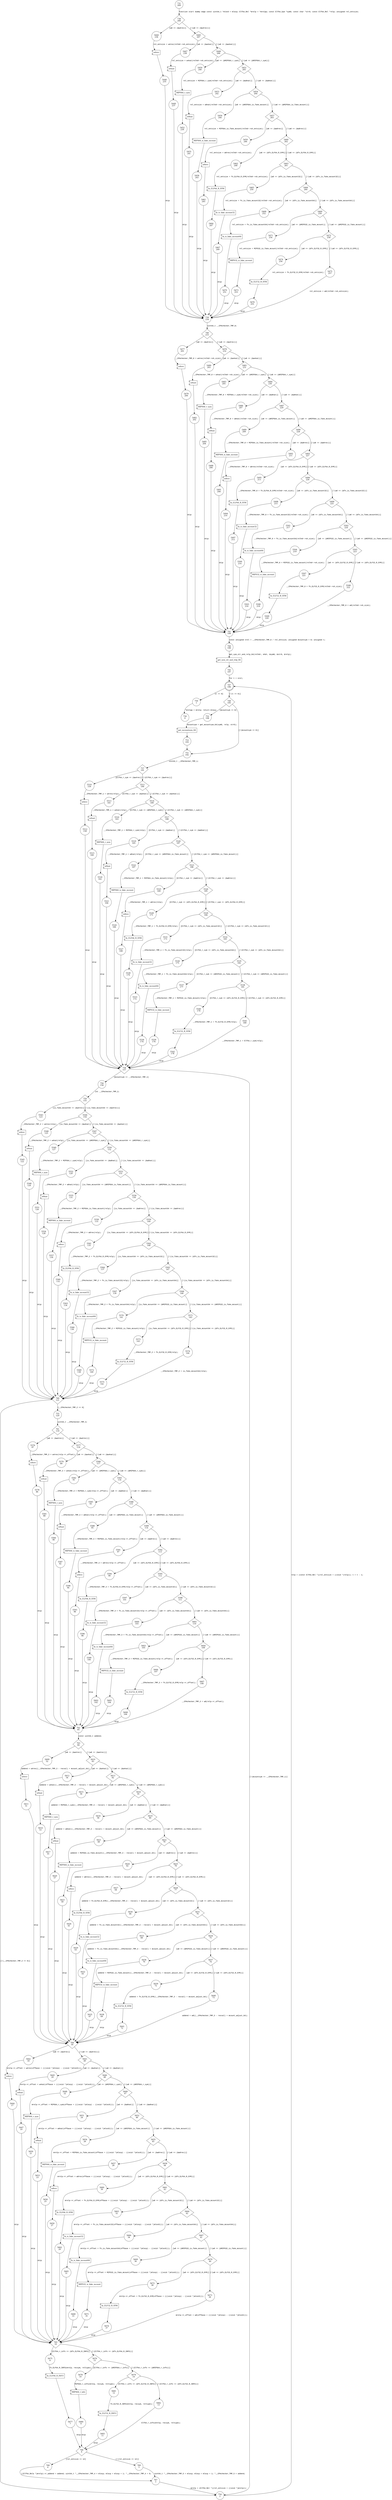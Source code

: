 digraph sift64_rel_mcount {
731 [shape="circle" label="731\n269"]
738 [shape="diamond" label="738\n268"]
5444 [shape="circle" label="5444\n236"]
5445 [shape="diamond" label="5445\n267"]
5447 [shape="circle" label="5447\n238"]
5448 [shape="diamond" label="5448\n266"]
5450 [shape="circle" label="5450\n240"]
5451 [shape="diamond" label="5451\n265"]
5453 [shape="circle" label="5453\n242"]
5454 [shape="diamond" label="5454\n264"]
5456 [shape="circle" label="5456\n244"]
5457 [shape="diamond" label="5457\n263"]
5459 [shape="circle" label="5459\n246"]
5460 [shape="diamond" label="5460\n262"]
5462 [shape="circle" label="5462\n248"]
5463 [shape="diamond" label="5463\n261"]
5465 [shape="circle" label="5465\n250"]
5466 [shape="diamond" label="5466\n260"]
5468 [shape="circle" label="5468\n252"]
5469 [shape="diamond" label="5469\n259"]
5471 [shape="circle" label="5471\n254"]
5472 [shape="diamond" label="5472\n258"]
5474 [shape="circle" label="5474\n256"]
5475 [shape="circle" label="5475\n257"]
739 [shape="circle" label="739\n234"]
740 [shape="diamond" label="740\n233"]
5477 [shape="circle" label="5477\n201"]
5478 [shape="diamond" label="5478\n232"]
5480 [shape="circle" label="5480\n203"]
5481 [shape="diamond" label="5481\n231"]
5483 [shape="circle" label="5483\n205"]
5484 [shape="diamond" label="5484\n230"]
5486 [shape="circle" label="5486\n207"]
5487 [shape="diamond" label="5487\n229"]
5489 [shape="circle" label="5489\n209"]
5490 [shape="diamond" label="5490\n228"]
5492 [shape="circle" label="5492\n211"]
5493 [shape="diamond" label="5493\n227"]
5495 [shape="circle" label="5495\n213"]
5496 [shape="diamond" label="5496\n226"]
5498 [shape="circle" label="5498\n215"]
5499 [shape="diamond" label="5499\n225"]
5501 [shape="circle" label="5501\n217"]
5502 [shape="diamond" label="5502\n224"]
5504 [shape="circle" label="5504\n219"]
5505 [shape="diamond" label="5505\n223"]
5507 [shape="circle" label="5507\n221"]
5508 [shape="circle" label="5508\n222"]
741 [shape="circle" label="741\n199"]
744 [shape="circle" label="744\n198"]
745 [shape="circle" label="745\n197"]
747 [shape="doublecircle" label="747\n196"]
750 [shape="circle" label="750\n1"]
749 [shape="diamond" label="749\n195"]
752 [shape="circle" label="752\n194"]
751 [shape="circle" label="751\n192"]
757 [shape="diamond" label="757\n191"]
5510 [shape="circle" label="5510\n159"]
5511 [shape="diamond" label="5511\n190"]
5513 [shape="circle" label="5513\n161"]
5514 [shape="diamond" label="5514\n189"]
5516 [shape="circle" label="5516\n163"]
5517 [shape="diamond" label="5517\n188"]
5519 [shape="circle" label="5519\n165"]
5520 [shape="diamond" label="5520\n187"]
5522 [shape="circle" label="5522\n167"]
5523 [shape="diamond" label="5523\n186"]
5525 [shape="circle" label="5525\n169"]
5526 [shape="diamond" label="5526\n185"]
5528 [shape="circle" label="5528\n171"]
5529 [shape="diamond" label="5529\n184"]
5531 [shape="circle" label="5531\n173"]
5532 [shape="diamond" label="5532\n183"]
5534 [shape="circle" label="5534\n175"]
5535 [shape="diamond" label="5535\n182"]
5537 [shape="circle" label="5537\n177"]
5538 [shape="diamond" label="5538\n181"]
5540 [shape="circle" label="5540\n179"]
5541 [shape="circle" label="5541\n180"]
758 [shape="diamond" label="758\n157"]
756 [shape="circle" label="756\n156"]
754 [shape="circle" label="754\n2"]
759 [shape="diamond" label="759\n155"]
5543 [shape="circle" label="5543\n123"]
5544 [shape="diamond" label="5544\n154"]
5546 [shape="circle" label="5546\n125"]
5547 [shape="diamond" label="5547\n153"]
5549 [shape="circle" label="5549\n127"]
5550 [shape="diamond" label="5550\n152"]
5552 [shape="circle" label="5552\n129"]
5553 [shape="diamond" label="5553\n151"]
5555 [shape="circle" label="5555\n131"]
5556 [shape="diamond" label="5556\n150"]
5558 [shape="circle" label="5558\n133"]
5559 [shape="diamond" label="5559\n149"]
5561 [shape="circle" label="5561\n135"]
5562 [shape="diamond" label="5562\n148"]
5564 [shape="circle" label="5564\n137"]
5565 [shape="diamond" label="5565\n147"]
5567 [shape="circle" label="5567\n139"]
5568 [shape="diamond" label="5568\n146"]
5570 [shape="circle" label="5570\n141"]
5571 [shape="diamond" label="5571\n145"]
5573 [shape="circle" label="5573\n143"]
5574 [shape="circle" label="5574\n144"]
760 [shape="diamond" label="760\n121"]
755 [shape="circle" label="755\n120"]
761 [shape="diamond" label="761\n119"]
5576 [shape="circle" label="5576\n87"]
5577 [shape="diamond" label="5577\n118"]
5579 [shape="circle" label="5579\n89"]
5580 [shape="diamond" label="5580\n117"]
5582 [shape="circle" label="5582\n91"]
5583 [shape="diamond" label="5583\n116"]
5585 [shape="circle" label="5585\n93"]
5586 [shape="diamond" label="5586\n115"]
5588 [shape="circle" label="5588\n95"]
5589 [shape="diamond" label="5589\n114"]
5591 [shape="circle" label="5591\n97"]
5592 [shape="diamond" label="5592\n113"]
5594 [shape="circle" label="5594\n99"]
5595 [shape="diamond" label="5595\n112"]
5597 [shape="circle" label="5597\n101"]
5598 [shape="diamond" label="5598\n111"]
5600 [shape="circle" label="5600\n103"]
5601 [shape="diamond" label="5601\n110"]
5603 [shape="circle" label="5603\n105"]
5604 [shape="diamond" label="5604\n109"]
5606 [shape="circle" label="5606\n107"]
5607 [shape="circle" label="5607\n108"]
762 [shape="circle" label="762\n85"]
763 [shape="diamond" label="763\n84"]
5609 [shape="circle" label="5609\n52"]
5610 [shape="diamond" label="5610\n83"]
5612 [shape="circle" label="5612\n54"]
5613 [shape="diamond" label="5613\n82"]
5615 [shape="circle" label="5615\n56"]
5616 [shape="diamond" label="5616\n81"]
5618 [shape="circle" label="5618\n58"]
5619 [shape="diamond" label="5619\n80"]
5621 [shape="circle" label="5621\n60"]
5622 [shape="diamond" label="5622\n79"]
5624 [shape="circle" label="5624\n62"]
5625 [shape="diamond" label="5625\n78"]
5627 [shape="circle" label="5627\n64"]
5628 [shape="diamond" label="5628\n77"]
5630 [shape="circle" label="5630\n66"]
5631 [shape="diamond" label="5631\n76"]
5633 [shape="circle" label="5633\n68"]
5634 [shape="diamond" label="5634\n75"]
5636 [shape="circle" label="5636\n70"]
5637 [shape="diamond" label="5637\n74"]
5639 [shape="circle" label="5639\n72"]
5640 [shape="circle" label="5640\n73"]
764 [shape="diamond" label="764\n50"]
5642 [shape="circle" label="5642\n18"]
5643 [shape="diamond" label="5643\n49"]
5645 [shape="circle" label="5645\n20"]
5646 [shape="diamond" label="5646\n48"]
5648 [shape="circle" label="5648\n22"]
5649 [shape="diamond" label="5649\n47"]
5651 [shape="circle" label="5651\n24"]
5652 [shape="diamond" label="5652\n46"]
5654 [shape="circle" label="5654\n26"]
5655 [shape="diamond" label="5655\n45"]
5657 [shape="circle" label="5657\n28"]
5658 [shape="diamond" label="5658\n44"]
5660 [shape="circle" label="5660\n30"]
5661 [shape="diamond" label="5661\n43"]
5663 [shape="circle" label="5663\n32"]
5664 [shape="diamond" label="5664\n42"]
5666 [shape="circle" label="5666\n34"]
5667 [shape="diamond" label="5667\n41"]
5669 [shape="circle" label="5669\n36"]
5670 [shape="diamond" label="5670\n40"]
5672 [shape="circle" label="5672\n38"]
5673 [shape="circle" label="5673\n39"]
765 [shape="diamond" label="765\n16"]
5675 [shape="circle" label="5675\n8"]
5676 [shape="diamond" label="5676\n15"]
5678 [shape="circle" label="5678\n10"]
5679 [shape="diamond" label="5679\n14"]
5681 [shape="circle" label="5681\n12"]
5682 [shape="circle" label="5682\n13"]
766 [shape="diamond" label="766\n6"]
768 [shape="circle" label="768\n4"]
769 [shape="circle" label="769\n5"]
767 [shape="circle" label="767\n3"]
5683 [shape="circle" label="5683\n11"]
5680 [shape="circle" label="5680\n9"]
5677 [shape="circle" label="5677\n7"]
5674 [shape="circle" label="5674\n37"]
5671 [shape="circle" label="5671\n35"]
5668 [shape="circle" label="5668\n33"]
5665 [shape="circle" label="5665\n31"]
5662 [shape="circle" label="5662\n29"]
5659 [shape="circle" label="5659\n27"]
5656 [shape="circle" label="5656\n25"]
5653 [shape="circle" label="5653\n23"]
5650 [shape="circle" label="5650\n21"]
5647 [shape="circle" label="5647\n19"]
5644 [shape="circle" label="5644\n17"]
5641 [shape="circle" label="5641\n71"]
5638 [shape="circle" label="5638\n69"]
5635 [shape="circle" label="5635\n67"]
5632 [shape="circle" label="5632\n65"]
5629 [shape="circle" label="5629\n63"]
5626 [shape="circle" label="5626\n61"]
5623 [shape="circle" label="5623\n59"]
5620 [shape="circle" label="5620\n57"]
5617 [shape="circle" label="5617\n55"]
5614 [shape="circle" label="5614\n53"]
5611 [shape="circle" label="5611\n51"]
5608 [shape="circle" label="5608\n106"]
5605 [shape="circle" label="5605\n104"]
5602 [shape="circle" label="5602\n102"]
5599 [shape="circle" label="5599\n100"]
5596 [shape="circle" label="5596\n98"]
5593 [shape="circle" label="5593\n96"]
5590 [shape="circle" label="5590\n94"]
5587 [shape="circle" label="5587\n92"]
5584 [shape="circle" label="5584\n90"]
5581 [shape="circle" label="5581\n88"]
5578 [shape="circle" label="5578\n86"]
5575 [shape="circle" label="5575\n142"]
5572 [shape="circle" label="5572\n140"]
5569 [shape="circle" label="5569\n138"]
5566 [shape="circle" label="5566\n136"]
5563 [shape="circle" label="5563\n134"]
5560 [shape="circle" label="5560\n132"]
5557 [shape="circle" label="5557\n130"]
5554 [shape="circle" label="5554\n128"]
5551 [shape="circle" label="5551\n126"]
5548 [shape="circle" label="5548\n124"]
5545 [shape="circle" label="5545\n122"]
5542 [shape="circle" label="5542\n178"]
5539 [shape="circle" label="5539\n176"]
5536 [shape="circle" label="5536\n174"]
5533 [shape="circle" label="5533\n172"]
5530 [shape="circle" label="5530\n170"]
5527 [shape="circle" label="5527\n168"]
5524 [shape="circle" label="5524\n166"]
5521 [shape="circle" label="5521\n164"]
5518 [shape="circle" label="5518\n162"]
5515 [shape="circle" label="5515\n160"]
5512 [shape="circle" label="5512\n158"]
753 [shape="circle" label="753\n193"]
730 [shape="circle" label="730\n0"]
5509 [shape="circle" label="5509\n220"]
5506 [shape="circle" label="5506\n218"]
5503 [shape="circle" label="5503\n216"]
5500 [shape="circle" label="5500\n214"]
5497 [shape="circle" label="5497\n212"]
5494 [shape="circle" label="5494\n210"]
5491 [shape="circle" label="5491\n208"]
5488 [shape="circle" label="5488\n206"]
5485 [shape="circle" label="5485\n204"]
5482 [shape="circle" label="5482\n202"]
5479 [shape="circle" label="5479\n200"]
5476 [shape="circle" label="5476\n255"]
5473 [shape="circle" label="5473\n253"]
5470 [shape="circle" label="5470\n251"]
5467 [shape="circle" label="5467\n249"]
5464 [shape="circle" label="5464\n247"]
5461 [shape="circle" label="5461\n245"]
5458 [shape="circle" label="5458\n243"]
5455 [shape="circle" label="5455\n241"]
5452 [shape="circle" label="5452\n239"]
5449 [shape="circle" label="5449\n237"]
5446 [shape="circle" label="5446\n235"]
731 -> 738 [label="Function start dummy edge const uint64_t *mloc0 = mlocp; Elf64_Rel *mrelp = *mrelpp; const Elf64_Sym *sym0; const char *str0; const Elf64_Rel *relp; unsigned rel_entsize;" fontname="Courier New"]
738 -> 5444 [label="[w8 == (&w4rev)]" fontname="Courier New"]
738 -> 5445 [label="[!(w8 == (&w4rev))]" fontname="Courier New"]
5445 -> 5447 [label="[w8 == (&w4nat)]" fontname="Courier New"]
5445 -> 5448 [label="[!(w8 == (&w4nat))]" fontname="Courier New"]
5448 -> 5450 [label="[w8 == (&MIPS64_r_sym)]" fontname="Courier New"]
5448 -> 5451 [label="[!(w8 == (&MIPS64_r_sym))]" fontname="Courier New"]
5451 -> 5453 [label="[w8 == (&w8nat)]" fontname="Courier New"]
5451 -> 5454 [label="[!(w8 == (&w8nat))]" fontname="Courier New"]
5454 -> 5456 [label="[w8 == (&MIPS64_is_fake_mcount)]" fontname="Courier New"]
5454 -> 5457 [label="[!(w8 == (&MIPS64_is_fake_mcount))]" fontname="Courier New"]
5457 -> 5459 [label="[w8 == (&w8rev)]" fontname="Courier New"]
5457 -> 5460 [label="[!(w8 == (&w8rev))]" fontname="Courier New"]
5460 -> 5462 [label="[w8 == (&fn_ELF64_R_SYM)]" fontname="Courier New"]
5460 -> 5463 [label="[!(w8 == (&fn_ELF64_R_SYM))]" fontname="Courier New"]
5463 -> 5465 [label="[w8 == (&fn_is_fake_mcount32)]" fontname="Courier New"]
5463 -> 5466 [label="[!(w8 == (&fn_is_fake_mcount32))]" fontname="Courier New"]
5466 -> 5468 [label="[w8 == (&fn_is_fake_mcount64)]" fontname="Courier New"]
5466 -> 5469 [label="[!(w8 == (&fn_is_fake_mcount64))]" fontname="Courier New"]
5469 -> 5471 [label="[w8 == (&MIPS32_is_fake_mcount)]" fontname="Courier New"]
5469 -> 5472 [label="[!(w8 == (&MIPS32_is_fake_mcount))]" fontname="Courier New"]
5472 -> 5474 [label="[w8 == (&fn_ELF32_R_SYM)]" fontname="Courier New"]
5472 -> 5475 [label="[!(w8 == (&fn_ELF32_R_SYM))]" fontname="Courier New"]
739 -> 740 [label="uint64_t __CPAchecker_TMP_0;" fontname="Courier New"]
740 -> 5477 [label="[w8 == (&w4rev)]" fontname="Courier New"]
740 -> 5478 [label="[!(w8 == (&w4rev))]" fontname="Courier New"]
5478 -> 5480 [label="[w8 == (&w4nat)]" fontname="Courier New"]
5478 -> 5481 [label="[!(w8 == (&w4nat))]" fontname="Courier New"]
5481 -> 5483 [label="[w8 == (&MIPS64_r_sym)]" fontname="Courier New"]
5481 -> 5484 [label="[!(w8 == (&MIPS64_r_sym))]" fontname="Courier New"]
5484 -> 5486 [label="[w8 == (&w8nat)]" fontname="Courier New"]
5484 -> 5487 [label="[!(w8 == (&w8nat))]" fontname="Courier New"]
5487 -> 5489 [label="[w8 == (&MIPS64_is_fake_mcount)]" fontname="Courier New"]
5487 -> 5490 [label="[!(w8 == (&MIPS64_is_fake_mcount))]" fontname="Courier New"]
5490 -> 5492 [label="[w8 == (&w8rev)]" fontname="Courier New"]
5490 -> 5493 [label="[!(w8 == (&w8rev))]" fontname="Courier New"]
5493 -> 5495 [label="[w8 == (&fn_ELF64_R_SYM)]" fontname="Courier New"]
5493 -> 5496 [label="[!(w8 == (&fn_ELF64_R_SYM))]" fontname="Courier New"]
5496 -> 5498 [label="[w8 == (&fn_is_fake_mcount32)]" fontname="Courier New"]
5496 -> 5499 [label="[!(w8 == (&fn_is_fake_mcount32))]" fontname="Courier New"]
5499 -> 5501 [label="[w8 == (&fn_is_fake_mcount64)]" fontname="Courier New"]
5499 -> 5502 [label="[!(w8 == (&fn_is_fake_mcount64))]" fontname="Courier New"]
5502 -> 5504 [label="[w8 == (&MIPS32_is_fake_mcount)]" fontname="Courier New"]
5502 -> 5505 [label="[!(w8 == (&MIPS32_is_fake_mcount))]" fontname="Courier New"]
5505 -> 5507 [label="[w8 == (&fn_ELF32_R_SYM)]" fontname="Courier New"]
5505 -> 5508 [label="[!(w8 == (&fn_ELF32_R_SYM))]" fontname="Courier New"]
741 -> 744 [label="const unsigned nrel = __CPAchecker_TMP_0 / rel_entsize; unsigned mcountsym = 0; unsigned t;" fontname="Courier New"]
101477 [shape="component" label="get_sym_str_and_relp_64"]
744 -> 101477 [label="get_sym_str_and_relp_64(relhdr, ehdr, &sym0, &str0, &relp);" fontname="Courier New"]
101477 -> 745 [label="" fontname="Courier New"]
747 -> 750 [label="[t == 0]" fontname="Courier New"]
747 -> 749 [label="[!(t == 0)]" fontname="Courier New"]
749 -> 752 [label="[mcountsym == 0]" fontname="Courier New"]
749 -> 751 [label="[!(mcountsym == 0)]" fontname="Courier New"]
751 -> 757 [label="uint64_t __CPAchecker_TMP_1;" fontname="Courier New"]
757 -> 5510 [label="[Elf64_r_sym == (&w4rev)]" fontname="Courier New"]
757 -> 5511 [label="[!(Elf64_r_sym == (&w4rev))]" fontname="Courier New"]
5511 -> 5513 [label="[Elf64_r_sym == (&w4nat)]" fontname="Courier New"]
5511 -> 5514 [label="[!(Elf64_r_sym == (&w4nat))]" fontname="Courier New"]
5514 -> 5516 [label="[Elf64_r_sym == (&MIPS64_r_sym)]" fontname="Courier New"]
5514 -> 5517 [label="[!(Elf64_r_sym == (&MIPS64_r_sym))]" fontname="Courier New"]
5517 -> 5519 [label="[Elf64_r_sym == (&w8nat)]" fontname="Courier New"]
5517 -> 5520 [label="[!(Elf64_r_sym == (&w8nat))]" fontname="Courier New"]
5520 -> 5522 [label="[Elf64_r_sym == (&MIPS64_is_fake_mcount)]" fontname="Courier New"]
5520 -> 5523 [label="[!(Elf64_r_sym == (&MIPS64_is_fake_mcount))]" fontname="Courier New"]
5523 -> 5525 [label="[Elf64_r_sym == (&w8rev)]" fontname="Courier New"]
5523 -> 5526 [label="[!(Elf64_r_sym == (&w8rev))]" fontname="Courier New"]
5526 -> 5528 [label="[Elf64_r_sym == (&fn_ELF64_R_SYM)]" fontname="Courier New"]
5526 -> 5529 [label="[!(Elf64_r_sym == (&fn_ELF64_R_SYM))]" fontname="Courier New"]
5529 -> 5531 [label="[Elf64_r_sym == (&fn_is_fake_mcount32)]" fontname="Courier New"]
5529 -> 5532 [label="[!(Elf64_r_sym == (&fn_is_fake_mcount32))]" fontname="Courier New"]
5532 -> 5534 [label="[Elf64_r_sym == (&fn_is_fake_mcount64)]" fontname="Courier New"]
5532 -> 5535 [label="[!(Elf64_r_sym == (&fn_is_fake_mcount64))]" fontname="Courier New"]
5535 -> 5537 [label="[Elf64_r_sym == (&MIPS32_is_fake_mcount)]" fontname="Courier New"]
5535 -> 5538 [label="[!(Elf64_r_sym == (&MIPS32_is_fake_mcount))]" fontname="Courier New"]
5538 -> 5540 [label="[Elf64_r_sym == (&fn_ELF32_R_SYM)]" fontname="Courier New"]
5538 -> 5541 [label="[!(Elf64_r_sym == (&fn_ELF32_R_SYM))]" fontname="Courier New"]
758 -> 756 [label="[mcountsym == __CPAchecker_TMP_1]" fontname="Courier New"]
758 -> 754 [label="[!(mcountsym == __CPAchecker_TMP_1)]" fontname="Courier New"]
754 -> 747 [label="relp = (const Elf64_Rel *)(rel_entsize + ((void *)relp)); t = t - 1;" fontname="Courier New"]
759 -> 5543 [label="[is_fake_mcount64 == (&w4rev)]" fontname="Courier New"]
759 -> 5544 [label="[!(is_fake_mcount64 == (&w4rev))]" fontname="Courier New"]
5544 -> 5546 [label="[is_fake_mcount64 == (&w4nat)]" fontname="Courier New"]
5544 -> 5547 [label="[!(is_fake_mcount64 == (&w4nat))]" fontname="Courier New"]
5547 -> 5549 [label="[is_fake_mcount64 == (&MIPS64_r_sym)]" fontname="Courier New"]
5547 -> 5550 [label="[!(is_fake_mcount64 == (&MIPS64_r_sym))]" fontname="Courier New"]
5550 -> 5552 [label="[is_fake_mcount64 == (&w8nat)]" fontname="Courier New"]
5550 -> 5553 [label="[!(is_fake_mcount64 == (&w8nat))]" fontname="Courier New"]
5553 -> 5555 [label="[is_fake_mcount64 == (&MIPS64_is_fake_mcount)]" fontname="Courier New"]
5553 -> 5556 [label="[!(is_fake_mcount64 == (&MIPS64_is_fake_mcount))]" fontname="Courier New"]
5556 -> 5558 [label="[is_fake_mcount64 == (&w8rev)]" fontname="Courier New"]
5556 -> 5559 [label="[!(is_fake_mcount64 == (&w8rev))]" fontname="Courier New"]
5559 -> 5561 [label="[is_fake_mcount64 == (&fn_ELF64_R_SYM)]" fontname="Courier New"]
5559 -> 5562 [label="[!(is_fake_mcount64 == (&fn_ELF64_R_SYM))]" fontname="Courier New"]
5562 -> 5564 [label="[is_fake_mcount64 == (&fn_is_fake_mcount32)]" fontname="Courier New"]
5562 -> 5565 [label="[!(is_fake_mcount64 == (&fn_is_fake_mcount32))]" fontname="Courier New"]
5565 -> 5567 [label="[is_fake_mcount64 == (&fn_is_fake_mcount64)]" fontname="Courier New"]
5565 -> 5568 [label="[!(is_fake_mcount64 == (&fn_is_fake_mcount64))]" fontname="Courier New"]
5568 -> 5570 [label="[is_fake_mcount64 == (&MIPS32_is_fake_mcount)]" fontname="Courier New"]
5568 -> 5571 [label="[!(is_fake_mcount64 == (&MIPS32_is_fake_mcount))]" fontname="Courier New"]
5571 -> 5573 [label="[is_fake_mcount64 == (&fn_ELF32_R_SYM)]" fontname="Courier New"]
5571 -> 5574 [label="[!(is_fake_mcount64 == (&fn_ELF32_R_SYM))]" fontname="Courier New"]
760 -> 755 [label="[__CPAchecker_TMP_2 == 0]" fontname="Courier New"]
760 -> 754 [label="[!(__CPAchecker_TMP_2 == 0)]" fontname="Courier New"]
761 -> 5576 [label="[w8 == (&w4rev)]" fontname="Courier New"]
761 -> 5577 [label="[!(w8 == (&w4rev))]" fontname="Courier New"]
5577 -> 5579 [label="[w8 == (&w4nat)]" fontname="Courier New"]
5577 -> 5580 [label="[!(w8 == (&w4nat))]" fontname="Courier New"]
5580 -> 5582 [label="[w8 == (&MIPS64_r_sym)]" fontname="Courier New"]
5580 -> 5583 [label="[!(w8 == (&MIPS64_r_sym))]" fontname="Courier New"]
5583 -> 5585 [label="[w8 == (&w8nat)]" fontname="Courier New"]
5583 -> 5586 [label="[!(w8 == (&w8nat))]" fontname="Courier New"]
5586 -> 5588 [label="[w8 == (&MIPS64_is_fake_mcount)]" fontname="Courier New"]
5586 -> 5589 [label="[!(w8 == (&MIPS64_is_fake_mcount))]" fontname="Courier New"]
5589 -> 5591 [label="[w8 == (&w8rev)]" fontname="Courier New"]
5589 -> 5592 [label="[!(w8 == (&w8rev))]" fontname="Courier New"]
5592 -> 5594 [label="[w8 == (&fn_ELF64_R_SYM)]" fontname="Courier New"]
5592 -> 5595 [label="[!(w8 == (&fn_ELF64_R_SYM))]" fontname="Courier New"]
5595 -> 5597 [label="[w8 == (&fn_is_fake_mcount32)]" fontname="Courier New"]
5595 -> 5598 [label="[!(w8 == (&fn_is_fake_mcount32))]" fontname="Courier New"]
5598 -> 5600 [label="[w8 == (&fn_is_fake_mcount64)]" fontname="Courier New"]
5598 -> 5601 [label="[!(w8 == (&fn_is_fake_mcount64))]" fontname="Courier New"]
5601 -> 5603 [label="[w8 == (&MIPS32_is_fake_mcount)]" fontname="Courier New"]
5601 -> 5604 [label="[!(w8 == (&MIPS32_is_fake_mcount))]" fontname="Courier New"]
5604 -> 5606 [label="[w8 == (&fn_ELF32_R_SYM)]" fontname="Courier New"]
5604 -> 5607 [label="[!(w8 == (&fn_ELF32_R_SYM))]" fontname="Courier New"]
762 -> 763 [label="const uint64_t addend;" fontname="Courier New"]
763 -> 5609 [label="[w8 == (&w4rev)]" fontname="Courier New"]
763 -> 5610 [label="[!(w8 == (&w4rev))]" fontname="Courier New"]
5610 -> 5612 [label="[w8 == (&w4nat)]" fontname="Courier New"]
5610 -> 5613 [label="[!(w8 == (&w4nat))]" fontname="Courier New"]
5613 -> 5615 [label="[w8 == (&MIPS64_r_sym)]" fontname="Courier New"]
5613 -> 5616 [label="[!(w8 == (&MIPS64_r_sym))]" fontname="Courier New"]
5616 -> 5618 [label="[w8 == (&w8nat)]" fontname="Courier New"]
5616 -> 5619 [label="[!(w8 == (&w8nat))]" fontname="Courier New"]
5619 -> 5621 [label="[w8 == (&MIPS64_is_fake_mcount)]" fontname="Courier New"]
5619 -> 5622 [label="[!(w8 == (&MIPS64_is_fake_mcount))]" fontname="Courier New"]
5622 -> 5624 [label="[w8 == (&w8rev)]" fontname="Courier New"]
5622 -> 5625 [label="[!(w8 == (&w8rev))]" fontname="Courier New"]
5625 -> 5627 [label="[w8 == (&fn_ELF64_R_SYM)]" fontname="Courier New"]
5625 -> 5628 [label="[!(w8 == (&fn_ELF64_R_SYM))]" fontname="Courier New"]
5628 -> 5630 [label="[w8 == (&fn_is_fake_mcount32)]" fontname="Courier New"]
5628 -> 5631 [label="[!(w8 == (&fn_is_fake_mcount32))]" fontname="Courier New"]
5631 -> 5633 [label="[w8 == (&fn_is_fake_mcount64)]" fontname="Courier New"]
5631 -> 5634 [label="[!(w8 == (&fn_is_fake_mcount64))]" fontname="Courier New"]
5634 -> 5636 [label="[w8 == (&MIPS32_is_fake_mcount)]" fontname="Courier New"]
5634 -> 5637 [label="[!(w8 == (&MIPS32_is_fake_mcount))]" fontname="Courier New"]
5637 -> 5639 [label="[w8 == (&fn_ELF32_R_SYM)]" fontname="Courier New"]
5637 -> 5640 [label="[!(w8 == (&fn_ELF32_R_SYM))]" fontname="Courier New"]
764 -> 5642 [label="[w8 == (&w4rev)]" fontname="Courier New"]
764 -> 5643 [label="[!(w8 == (&w4rev))]" fontname="Courier New"]
5643 -> 5645 [label="[w8 == (&w4nat)]" fontname="Courier New"]
5643 -> 5646 [label="[!(w8 == (&w4nat))]" fontname="Courier New"]
5646 -> 5648 [label="[w8 == (&MIPS64_r_sym)]" fontname="Courier New"]
5646 -> 5649 [label="[!(w8 == (&MIPS64_r_sym))]" fontname="Courier New"]
5649 -> 5651 [label="[w8 == (&w8nat)]" fontname="Courier New"]
5649 -> 5652 [label="[!(w8 == (&w8nat))]" fontname="Courier New"]
5652 -> 5654 [label="[w8 == (&MIPS64_is_fake_mcount)]" fontname="Courier New"]
5652 -> 5655 [label="[!(w8 == (&MIPS64_is_fake_mcount))]" fontname="Courier New"]
5655 -> 5657 [label="[w8 == (&w8rev)]" fontname="Courier New"]
5655 -> 5658 [label="[!(w8 == (&w8rev))]" fontname="Courier New"]
5658 -> 5660 [label="[w8 == (&fn_ELF64_R_SYM)]" fontname="Courier New"]
5658 -> 5661 [label="[!(w8 == (&fn_ELF64_R_SYM))]" fontname="Courier New"]
5661 -> 5663 [label="[w8 == (&fn_is_fake_mcount32)]" fontname="Courier New"]
5661 -> 5664 [label="[!(w8 == (&fn_is_fake_mcount32))]" fontname="Courier New"]
5664 -> 5666 [label="[w8 == (&fn_is_fake_mcount64)]" fontname="Courier New"]
5664 -> 5667 [label="[!(w8 == (&fn_is_fake_mcount64))]" fontname="Courier New"]
5667 -> 5669 [label="[w8 == (&MIPS32_is_fake_mcount)]" fontname="Courier New"]
5667 -> 5670 [label="[!(w8 == (&MIPS32_is_fake_mcount))]" fontname="Courier New"]
5670 -> 5672 [label="[w8 == (&fn_ELF32_R_SYM)]" fontname="Courier New"]
5670 -> 5673 [label="[!(w8 == (&fn_ELF32_R_SYM))]" fontname="Courier New"]
765 -> 5675 [label="[Elf64_r_info == (&fn_ELF64_R_INFO)]" fontname="Courier New"]
765 -> 5676 [label="[!(Elf64_r_info == (&fn_ELF64_R_INFO))]" fontname="Courier New"]
5676 -> 5678 [label="[Elf64_r_info == (&MIPS64_r_info)]" fontname="Courier New"]
5676 -> 5679 [label="[!(Elf64_r_info == (&MIPS64_r_info))]" fontname="Courier New"]
5679 -> 5681 [label="[Elf64_r_info == (&fn_ELF32_R_INFO)]" fontname="Courier New"]
5679 -> 5682 [label="[!(Elf64_r_info == (&fn_ELF32_R_INFO))]" fontname="Courier New"]
766 -> 768 [label="[rel_entsize == 12]" fontname="Courier New"]
766 -> 769 [label="[!(rel_entsize == 12)]" fontname="Courier New"]
767 -> 754 [label="mrelp = (Elf64_Rel *)(rel_entsize + ((void *)mrelp)); " fontname="Courier New"]
101478 [shape="component" label="fn_ELF32_R_INFO"]
5681 -> 101478 [label="fn_ELF32_R_INFO(mrelp, recsym, reltype);" fontname="Courier New"]
101478 -> 5683 [label="" fontname="Courier New"]
101479 [shape="component" label="MIPS64_r_info"]
5678 -> 101479 [label="MIPS64_r_info(mrelp, recsym, reltype);" fontname="Courier New"]
101479 -> 5680 [label="" fontname="Courier New"]
101480 [shape="component" label="fn_ELF64_R_INFO"]
5675 -> 101480 [label="fn_ELF64_R_INFO(mrelp, recsym, reltype);" fontname="Courier New"]
101480 -> 5677 [label="" fontname="Courier New"]
101481 [shape="component" label="fn_ELF32_R_SYM"]
5672 -> 101481 [label="mrelp->r_offset = fn_ELF32_R_SYM(offbase + (((void *)mlocp) - ((void *)mloc0)));" fontname="Courier New"]
101481 -> 5674 [label="" fontname="Courier New"]
101482 [shape="component" label="MIPS32_is_fake_mcount"]
5669 -> 101482 [label="mrelp->r_offset = MIPS32_is_fake_mcount(offbase + (((void *)mlocp) - ((void *)mloc0)));" fontname="Courier New"]
101482 -> 5671 [label="" fontname="Courier New"]
101483 [shape="component" label="fn_is_fake_mcount64"]
5666 -> 101483 [label="mrelp->r_offset = fn_is_fake_mcount64(offbase + (((void *)mlocp) - ((void *)mloc0)));" fontname="Courier New"]
101483 -> 5668 [label="" fontname="Courier New"]
101484 [shape="component" label="fn_is_fake_mcount32"]
5663 -> 101484 [label="mrelp->r_offset = fn_is_fake_mcount32(offbase + (((void *)mlocp) - ((void *)mloc0)));" fontname="Courier New"]
101484 -> 5665 [label="" fontname="Courier New"]
101485 [shape="component" label="fn_ELF64_R_SYM"]
5660 -> 101485 [label="mrelp->r_offset = fn_ELF64_R_SYM(offbase + (((void *)mlocp) - ((void *)mloc0)));" fontname="Courier New"]
101485 -> 5662 [label="" fontname="Courier New"]
101486 [shape="component" label="w8rev"]
5657 -> 101486 [label="mrelp->r_offset = w8rev(offbase + (((void *)mlocp) - ((void *)mloc0)));" fontname="Courier New"]
101486 -> 5659 [label="" fontname="Courier New"]
101487 [shape="component" label="MIPS64_is_fake_mcount"]
5654 -> 101487 [label="mrelp->r_offset = MIPS64_is_fake_mcount(offbase + (((void *)mlocp) - ((void *)mloc0)));" fontname="Courier New"]
101487 -> 5656 [label="" fontname="Courier New"]
101488 [shape="component" label="w8nat"]
5651 -> 101488 [label="mrelp->r_offset = w8nat(offbase + (((void *)mlocp) - ((void *)mloc0)));" fontname="Courier New"]
101488 -> 5653 [label="" fontname="Courier New"]
101489 [shape="component" label="MIPS64_r_sym"]
5648 -> 101489 [label="mrelp->r_offset = MIPS64_r_sym(offbase + (((void *)mlocp) - ((void *)mloc0)));" fontname="Courier New"]
101489 -> 5650 [label="" fontname="Courier New"]
101490 [shape="component" label="w4nat"]
5645 -> 101490 [label="mrelp->r_offset = w4nat(offbase + (((void *)mlocp) - ((void *)mloc0)));" fontname="Courier New"]
101490 -> 5647 [label="" fontname="Courier New"]
101491 [shape="component" label="w4rev"]
5642 -> 101491 [label="mrelp->r_offset = w4rev(offbase + (((void *)mlocp) - ((void *)mloc0)));" fontname="Courier New"]
101491 -> 5644 [label="" fontname="Courier New"]
101492 [shape="component" label="fn_ELF32_R_SYM"]
5639 -> 101492 [label="addend = fn_ELF32_R_SYM((__CPAchecker_TMP_3 - recval) + mcount_adjust_64);" fontname="Courier New"]
101492 -> 5641 [label="" fontname="Courier New"]
101493 [shape="component" label="MIPS32_is_fake_mcount"]
5636 -> 101493 [label="addend = MIPS32_is_fake_mcount((__CPAchecker_TMP_3 - recval) + mcount_adjust_64);" fontname="Courier New"]
101493 -> 5638 [label="" fontname="Courier New"]
101494 [shape="component" label="fn_is_fake_mcount64"]
5633 -> 101494 [label="addend = fn_is_fake_mcount64((__CPAchecker_TMP_3 - recval) + mcount_adjust_64);" fontname="Courier New"]
101494 -> 5635 [label="" fontname="Courier New"]
101495 [shape="component" label="fn_is_fake_mcount32"]
5630 -> 101495 [label="addend = fn_is_fake_mcount32((__CPAchecker_TMP_3 - recval) + mcount_adjust_64);" fontname="Courier New"]
101495 -> 5632 [label="" fontname="Courier New"]
101496 [shape="component" label="fn_ELF64_R_SYM"]
5627 -> 101496 [label="addend = fn_ELF64_R_SYM((__CPAchecker_TMP_3 - recval) + mcount_adjust_64);" fontname="Courier New"]
101496 -> 5629 [label="" fontname="Courier New"]
101497 [shape="component" label="w8rev"]
5624 -> 101497 [label="addend = w8rev((__CPAchecker_TMP_3 - recval) + mcount_adjust_64);" fontname="Courier New"]
101497 -> 5626 [label="" fontname="Courier New"]
101498 [shape="component" label="MIPS64_is_fake_mcount"]
5621 -> 101498 [label="addend = MIPS64_is_fake_mcount((__CPAchecker_TMP_3 - recval) + mcount_adjust_64);" fontname="Courier New"]
101498 -> 5623 [label="" fontname="Courier New"]
101499 [shape="component" label="w8nat"]
5618 -> 101499 [label="addend = w8nat((__CPAchecker_TMP_3 - recval) + mcount_adjust_64);" fontname="Courier New"]
101499 -> 5620 [label="" fontname="Courier New"]
101500 [shape="component" label="MIPS64_r_sym"]
5615 -> 101500 [label="addend = MIPS64_r_sym((__CPAchecker_TMP_3 - recval) + mcount_adjust_64);" fontname="Courier New"]
101500 -> 5617 [label="" fontname="Courier New"]
101501 [shape="component" label="w4nat"]
5612 -> 101501 [label="addend = w4nat((__CPAchecker_TMP_3 - recval) + mcount_adjust_64);" fontname="Courier New"]
101501 -> 5614 [label="" fontname="Courier New"]
101502 [shape="component" label="w4rev"]
5609 -> 101502 [label="addend = w4rev((__CPAchecker_TMP_3 - recval) + mcount_adjust_64);" fontname="Courier New"]
101502 -> 5611 [label="" fontname="Courier New"]
101503 [shape="component" label="fn_ELF32_R_SYM"]
5606 -> 101503 [label="__CPAchecker_TMP_3 = fn_ELF32_R_SYM(relp->r_offset);" fontname="Courier New"]
101503 -> 5608 [label="" fontname="Courier New"]
101504 [shape="component" label="MIPS32_is_fake_mcount"]
5603 -> 101504 [label="__CPAchecker_TMP_3 = MIPS32_is_fake_mcount(relp->r_offset);" fontname="Courier New"]
101504 -> 5605 [label="" fontname="Courier New"]
101505 [shape="component" label="fn_is_fake_mcount64"]
5600 -> 101505 [label="__CPAchecker_TMP_3 = fn_is_fake_mcount64(relp->r_offset);" fontname="Courier New"]
101505 -> 5602 [label="" fontname="Courier New"]
101506 [shape="component" label="fn_is_fake_mcount32"]
5597 -> 101506 [label="__CPAchecker_TMP_3 = fn_is_fake_mcount32(relp->r_offset);" fontname="Courier New"]
101506 -> 5599 [label="" fontname="Courier New"]
101507 [shape="component" label="fn_ELF64_R_SYM"]
5594 -> 101507 [label="__CPAchecker_TMP_3 = fn_ELF64_R_SYM(relp->r_offset);" fontname="Courier New"]
101507 -> 5596 [label="" fontname="Courier New"]
101508 [shape="component" label="w8rev"]
5591 -> 101508 [label="__CPAchecker_TMP_3 = w8rev(relp->r_offset);" fontname="Courier New"]
101508 -> 5593 [label="" fontname="Courier New"]
101509 [shape="component" label="MIPS64_is_fake_mcount"]
5588 -> 101509 [label="__CPAchecker_TMP_3 = MIPS64_is_fake_mcount(relp->r_offset);" fontname="Courier New"]
101509 -> 5590 [label="" fontname="Courier New"]
101510 [shape="component" label="w8nat"]
5585 -> 101510 [label="__CPAchecker_TMP_3 = w8nat(relp->r_offset);" fontname="Courier New"]
101510 -> 5587 [label="" fontname="Courier New"]
101511 [shape="component" label="MIPS64_r_sym"]
5582 -> 101511 [label="__CPAchecker_TMP_3 = MIPS64_r_sym(relp->r_offset);" fontname="Courier New"]
101511 -> 5584 [label="" fontname="Courier New"]
101512 [shape="component" label="w4nat"]
5579 -> 101512 [label="__CPAchecker_TMP_3 = w4nat(relp->r_offset);" fontname="Courier New"]
101512 -> 5581 [label="" fontname="Courier New"]
101513 [shape="component" label="w4rev"]
5576 -> 101513 [label="__CPAchecker_TMP_3 = w4rev(relp->r_offset);" fontname="Courier New"]
101513 -> 5578 [label="" fontname="Courier New"]
101514 [shape="component" label="fn_ELF32_R_SYM"]
5573 -> 101514 [label="__CPAchecker_TMP_2 = fn_ELF32_R_SYM(relp);" fontname="Courier New"]
101514 -> 5575 [label="" fontname="Courier New"]
101515 [shape="component" label="MIPS32_is_fake_mcount"]
5570 -> 101515 [label="__CPAchecker_TMP_2 = MIPS32_is_fake_mcount(relp);" fontname="Courier New"]
101515 -> 5572 [label="" fontname="Courier New"]
101516 [shape="component" label="fn_is_fake_mcount64"]
5567 -> 101516 [label="__CPAchecker_TMP_2 = fn_is_fake_mcount64(relp);" fontname="Courier New"]
101516 -> 5569 [label="" fontname="Courier New"]
101517 [shape="component" label="fn_is_fake_mcount32"]
5564 -> 101517 [label="__CPAchecker_TMP_2 = fn_is_fake_mcount32(relp);" fontname="Courier New"]
101517 -> 5566 [label="" fontname="Courier New"]
101518 [shape="component" label="fn_ELF64_R_SYM"]
5561 -> 101518 [label="__CPAchecker_TMP_2 = fn_ELF64_R_SYM(relp);" fontname="Courier New"]
101518 -> 5563 [label="" fontname="Courier New"]
101519 [shape="component" label="w8rev"]
5558 -> 101519 [label="__CPAchecker_TMP_2 = w8rev(relp);" fontname="Courier New"]
101519 -> 5560 [label="" fontname="Courier New"]
101520 [shape="component" label="MIPS64_is_fake_mcount"]
5555 -> 101520 [label="__CPAchecker_TMP_2 = MIPS64_is_fake_mcount(relp);" fontname="Courier New"]
101520 -> 5557 [label="" fontname="Courier New"]
101521 [shape="component" label="w8nat"]
5552 -> 101521 [label="__CPAchecker_TMP_2 = w8nat(relp);" fontname="Courier New"]
101521 -> 5554 [label="" fontname="Courier New"]
101522 [shape="component" label="MIPS64_r_sym"]
5549 -> 101522 [label="__CPAchecker_TMP_2 = MIPS64_r_sym(relp);" fontname="Courier New"]
101522 -> 5551 [label="" fontname="Courier New"]
101523 [shape="component" label="w4nat"]
5546 -> 101523 [label="__CPAchecker_TMP_2 = w4nat(relp);" fontname="Courier New"]
101523 -> 5548 [label="" fontname="Courier New"]
101524 [shape="component" label="w4rev"]
5543 -> 101524 [label="__CPAchecker_TMP_2 = w4rev(relp);" fontname="Courier New"]
101524 -> 5545 [label="" fontname="Courier New"]
101525 [shape="component" label="fn_ELF32_R_SYM"]
5540 -> 101525 [label="__CPAchecker_TMP_1 = fn_ELF32_R_SYM(relp);" fontname="Courier New"]
101525 -> 5542 [label="" fontname="Courier New"]
101526 [shape="component" label="MIPS32_is_fake_mcount"]
5537 -> 101526 [label="__CPAchecker_TMP_1 = MIPS32_is_fake_mcount(relp);" fontname="Courier New"]
101526 -> 5539 [label="" fontname="Courier New"]
101527 [shape="component" label="fn_is_fake_mcount64"]
5534 -> 101527 [label="__CPAchecker_TMP_1 = fn_is_fake_mcount64(relp);" fontname="Courier New"]
101527 -> 5536 [label="" fontname="Courier New"]
101528 [shape="component" label="fn_is_fake_mcount32"]
5531 -> 101528 [label="__CPAchecker_TMP_1 = fn_is_fake_mcount32(relp);" fontname="Courier New"]
101528 -> 5533 [label="" fontname="Courier New"]
101529 [shape="component" label="fn_ELF64_R_SYM"]
5528 -> 101529 [label="__CPAchecker_TMP_1 = fn_ELF64_R_SYM(relp);" fontname="Courier New"]
101529 -> 5530 [label="" fontname="Courier New"]
101530 [shape="component" label="w8rev"]
5525 -> 101530 [label="__CPAchecker_TMP_1 = w8rev(relp);" fontname="Courier New"]
101530 -> 5527 [label="" fontname="Courier New"]
101531 [shape="component" label="MIPS64_is_fake_mcount"]
5522 -> 101531 [label="__CPAchecker_TMP_1 = MIPS64_is_fake_mcount(relp);" fontname="Courier New"]
101531 -> 5524 [label="" fontname="Courier New"]
101532 [shape="component" label="w8nat"]
5519 -> 101532 [label="__CPAchecker_TMP_1 = w8nat(relp);" fontname="Courier New"]
101532 -> 5521 [label="" fontname="Courier New"]
101533 [shape="component" label="MIPS64_r_sym"]
5516 -> 101533 [label="__CPAchecker_TMP_1 = MIPS64_r_sym(relp);" fontname="Courier New"]
101533 -> 5518 [label="" fontname="Courier New"]
101534 [shape="component" label="w4nat"]
5513 -> 101534 [label="__CPAchecker_TMP_1 = w4nat(relp);" fontname="Courier New"]
101534 -> 5515 [label="" fontname="Courier New"]
101535 [shape="component" label="w4rev"]
5510 -> 101535 [label="__CPAchecker_TMP_1 = w4rev(relp);" fontname="Courier New"]
101535 -> 5512 [label="" fontname="Courier New"]
101536 [shape="component" label="get_mcountsym_64"]
752 -> 101536 [label="mcountsym = get_mcountsym_64(sym0, relp, str0);" fontname="Courier New"]
101536 -> 753 [label="" fontname="Courier New"]
750 -> 730 [label="*mrelpp = mrelp; return mlocp;" fontname="Courier New"]
101537 [shape="component" label="fn_ELF32_R_SYM"]
5507 -> 101537 [label="__CPAchecker_TMP_0 = fn_ELF32_R_SYM(relhdr->sh_size);" fontname="Courier New"]
101537 -> 5509 [label="" fontname="Courier New"]
101538 [shape="component" label="MIPS32_is_fake_mcount"]
5504 -> 101538 [label="__CPAchecker_TMP_0 = MIPS32_is_fake_mcount(relhdr->sh_size);" fontname="Courier New"]
101538 -> 5506 [label="" fontname="Courier New"]
101539 [shape="component" label="fn_is_fake_mcount64"]
5501 -> 101539 [label="__CPAchecker_TMP_0 = fn_is_fake_mcount64(relhdr->sh_size);" fontname="Courier New"]
101539 -> 5503 [label="" fontname="Courier New"]
101540 [shape="component" label="fn_is_fake_mcount32"]
5498 -> 101540 [label="__CPAchecker_TMP_0 = fn_is_fake_mcount32(relhdr->sh_size);" fontname="Courier New"]
101540 -> 5500 [label="" fontname="Courier New"]
101541 [shape="component" label="fn_ELF64_R_SYM"]
5495 -> 101541 [label="__CPAchecker_TMP_0 = fn_ELF64_R_SYM(relhdr->sh_size);" fontname="Courier New"]
101541 -> 5497 [label="" fontname="Courier New"]
101542 [shape="component" label="w8rev"]
5492 -> 101542 [label="__CPAchecker_TMP_0 = w8rev(relhdr->sh_size);" fontname="Courier New"]
101542 -> 5494 [label="" fontname="Courier New"]
101543 [shape="component" label="MIPS64_is_fake_mcount"]
5489 -> 101543 [label="__CPAchecker_TMP_0 = MIPS64_is_fake_mcount(relhdr->sh_size);" fontname="Courier New"]
101543 -> 5491 [label="" fontname="Courier New"]
101544 [shape="component" label="w8nat"]
5486 -> 101544 [label="__CPAchecker_TMP_0 = w8nat(relhdr->sh_size);" fontname="Courier New"]
101544 -> 5488 [label="" fontname="Courier New"]
101545 [shape="component" label="MIPS64_r_sym"]
5483 -> 101545 [label="__CPAchecker_TMP_0 = MIPS64_r_sym(relhdr->sh_size);" fontname="Courier New"]
101545 -> 5485 [label="" fontname="Courier New"]
101546 [shape="component" label="w4nat"]
5480 -> 101546 [label="__CPAchecker_TMP_0 = w4nat(relhdr->sh_size);" fontname="Courier New"]
101546 -> 5482 [label="" fontname="Courier New"]
101547 [shape="component" label="w4rev"]
5477 -> 101547 [label="__CPAchecker_TMP_0 = w4rev(relhdr->sh_size);" fontname="Courier New"]
101547 -> 5479 [label="" fontname="Courier New"]
101548 [shape="component" label="fn_ELF32_R_SYM"]
5474 -> 101548 [label="rel_entsize = fn_ELF32_R_SYM(relhdr->sh_entsize);" fontname="Courier New"]
101548 -> 5476 [label="" fontname="Courier New"]
101549 [shape="component" label="MIPS32_is_fake_mcount"]
5471 -> 101549 [label="rel_entsize = MIPS32_is_fake_mcount(relhdr->sh_entsize);" fontname="Courier New"]
101549 -> 5473 [label="" fontname="Courier New"]
101550 [shape="component" label="fn_is_fake_mcount64"]
5468 -> 101550 [label="rel_entsize = fn_is_fake_mcount64(relhdr->sh_entsize);" fontname="Courier New"]
101550 -> 5470 [label="" fontname="Courier New"]
101551 [shape="component" label="fn_is_fake_mcount32"]
5465 -> 101551 [label="rel_entsize = fn_is_fake_mcount32(relhdr->sh_entsize);" fontname="Courier New"]
101551 -> 5467 [label="" fontname="Courier New"]
101552 [shape="component" label="fn_ELF64_R_SYM"]
5462 -> 101552 [label="rel_entsize = fn_ELF64_R_SYM(relhdr->sh_entsize);" fontname="Courier New"]
101552 -> 5464 [label="" fontname="Courier New"]
101553 [shape="component" label="w8rev"]
5459 -> 101553 [label="rel_entsize = w8rev(relhdr->sh_entsize);" fontname="Courier New"]
101553 -> 5461 [label="" fontname="Courier New"]
101554 [shape="component" label="MIPS64_is_fake_mcount"]
5456 -> 101554 [label="rel_entsize = MIPS64_is_fake_mcount(relhdr->sh_entsize);" fontname="Courier New"]
101554 -> 5458 [label="" fontname="Courier New"]
101555 [shape="component" label="w8nat"]
5453 -> 101555 [label="rel_entsize = w8nat(relhdr->sh_entsize);" fontname="Courier New"]
101555 -> 5455 [label="" fontname="Courier New"]
101556 [shape="component" label="MIPS64_r_sym"]
5450 -> 101556 [label="rel_entsize = MIPS64_r_sym(relhdr->sh_entsize);" fontname="Courier New"]
101556 -> 5452 [label="" fontname="Courier New"]
101557 [shape="component" label="w4nat"]
5447 -> 101557 [label="rel_entsize = w4nat(relhdr->sh_entsize);" fontname="Courier New"]
101557 -> 5449 [label="" fontname="Courier New"]
101558 [shape="component" label="w4rev"]
5444 -> 101558 [label="rel_entsize = w4rev(relhdr->sh_entsize);" fontname="Courier New"]
101558 -> 5446 [label="" fontname="Courier New"]
5475 -> 739 [label="rel_entsize = w8(relhdr->sh_entsize);" fontname="Courier New"]
5508 -> 741 [label="__CPAchecker_TMP_0 = w8(relhdr->sh_size);" fontname="Courier New"]
745 -> 747 [label="for t = nrel;" fontname="Courier New"]
5541 -> 758 [label="__CPAchecker_TMP_1 = Elf64_r_sym(relp);" fontname="Courier New"]
756 -> 759 [label="int __CPAchecker_TMP_2;" fontname="Courier New"]
5574 -> 760 [label="__CPAchecker_TMP_2 = is_fake_mcount64(relp);" fontname="Courier New"]
755 -> 761 [label="uint64_t __CPAchecker_TMP_3;" fontname="Courier New"]
5607 -> 762 [label="__CPAchecker_TMP_3 = w8(relp->r_offset);" fontname="Courier New"]
5640 -> 764 [label="addend = w8((__CPAchecker_TMP_3 - recval) + mcount_adjust_64);" fontname="Courier New"]
5673 -> 765 [label="mrelp->r_offset = w8(offbase + (((void *)mlocp) - ((void *)mloc0)));" fontname="Courier New"]
5682 -> 766 [label="Elf64_r_info(mrelp, recsym, reltype);" fontname="Courier New"]
769 -> 767 [label="uint64_t *__CPAchecker_TMP_5 = mlocp; mlocp = mlocp + 1; *__CPAchecker_TMP_5 = addend; " fontname="Courier New"]
768 -> 767 [label="((Elf64_Rela *)mrelp)->r_addend = addend; uint64_t *__CPAchecker_TMP_4 = mlocp; mlocp = mlocp + 1; *__CPAchecker_TMP_4 = 0; " fontname="Courier New"]
5683 -> 766 [label="skip" fontname="Courier New"]
5680 -> 766 [label="skip" fontname="Courier New"]
5677 -> 766 [label="skip" fontname="Courier New"]
5674 -> 765 [label="skip" fontname="Courier New"]
5671 -> 765 [label="skip" fontname="Courier New"]
5668 -> 765 [label="skip" fontname="Courier New"]
5665 -> 765 [label="skip" fontname="Courier New"]
5662 -> 765 [label="skip" fontname="Courier New"]
5659 -> 765 [label="skip" fontname="Courier New"]
5656 -> 765 [label="skip" fontname="Courier New"]
5653 -> 765 [label="skip" fontname="Courier New"]
5650 -> 765 [label="skip" fontname="Courier New"]
5647 -> 765 [label="skip" fontname="Courier New"]
5644 -> 765 [label="skip" fontname="Courier New"]
5641 -> 764 [label="skip" fontname="Courier New"]
5638 -> 764 [label="skip" fontname="Courier New"]
5635 -> 764 [label="skip" fontname="Courier New"]
5632 -> 764 [label="skip" fontname="Courier New"]
5629 -> 764 [label="skip" fontname="Courier New"]
5626 -> 764 [label="skip" fontname="Courier New"]
5623 -> 764 [label="skip" fontname="Courier New"]
5620 -> 764 [label="skip" fontname="Courier New"]
5617 -> 764 [label="skip" fontname="Courier New"]
5614 -> 764 [label="skip" fontname="Courier New"]
5611 -> 764 [label="skip" fontname="Courier New"]
5608 -> 762 [label="skip" fontname="Courier New"]
5605 -> 762 [label="skip" fontname="Courier New"]
5602 -> 762 [label="skip" fontname="Courier New"]
5599 -> 762 [label="skip" fontname="Courier New"]
5596 -> 762 [label="skip" fontname="Courier New"]
5593 -> 762 [label="skip" fontname="Courier New"]
5590 -> 762 [label="skip" fontname="Courier New"]
5587 -> 762 [label="skip" fontname="Courier New"]
5584 -> 762 [label="skip" fontname="Courier New"]
5581 -> 762 [label="skip" fontname="Courier New"]
5578 -> 762 [label="skip" fontname="Courier New"]
5575 -> 760 [label="skip" fontname="Courier New"]
5572 -> 760 [label="skip" fontname="Courier New"]
5569 -> 760 [label="skip" fontname="Courier New"]
5566 -> 760 [label="skip" fontname="Courier New"]
5563 -> 760 [label="skip" fontname="Courier New"]
5560 -> 760 [label="skip" fontname="Courier New"]
5557 -> 760 [label="skip" fontname="Courier New"]
5554 -> 760 [label="skip" fontname="Courier New"]
5551 -> 760 [label="skip" fontname="Courier New"]
5548 -> 760 [label="skip" fontname="Courier New"]
5545 -> 760 [label="skip" fontname="Courier New"]
5542 -> 758 [label="skip" fontname="Courier New"]
5539 -> 758 [label="skip" fontname="Courier New"]
5536 -> 758 [label="skip" fontname="Courier New"]
5533 -> 758 [label="skip" fontname="Courier New"]
5530 -> 758 [label="skip" fontname="Courier New"]
5527 -> 758 [label="skip" fontname="Courier New"]
5524 -> 758 [label="skip" fontname="Courier New"]
5521 -> 758 [label="skip" fontname="Courier New"]
5518 -> 758 [label="skip" fontname="Courier New"]
5515 -> 758 [label="skip" fontname="Courier New"]
5512 -> 758 [label="skip" fontname="Courier New"]
753 -> 751 [label="" fontname="Courier New"]
5509 -> 741 [label="skip" fontname="Courier New"]
5506 -> 741 [label="skip" fontname="Courier New"]
5503 -> 741 [label="skip" fontname="Courier New"]
5500 -> 741 [label="skip" fontname="Courier New"]
5497 -> 741 [label="skip" fontname="Courier New"]
5494 -> 741 [label="skip" fontname="Courier New"]
5491 -> 741 [label="skip" fontname="Courier New"]
5488 -> 741 [label="skip" fontname="Courier New"]
5485 -> 741 [label="skip" fontname="Courier New"]
5482 -> 741 [label="skip" fontname="Courier New"]
5479 -> 741 [label="skip" fontname="Courier New"]
5476 -> 739 [label="skip" fontname="Courier New"]
5473 -> 739 [label="skip" fontname="Courier New"]
5470 -> 739 [label="skip" fontname="Courier New"]
5467 -> 739 [label="skip" fontname="Courier New"]
5464 -> 739 [label="skip" fontname="Courier New"]
5461 -> 739 [label="skip" fontname="Courier New"]
5458 -> 739 [label="skip" fontname="Courier New"]
5455 -> 739 [label="skip" fontname="Courier New"]
5452 -> 739 [label="skip" fontname="Courier New"]
5449 -> 739 [label="skip" fontname="Courier New"]
5446 -> 739 [label="skip" fontname="Courier New"]
}